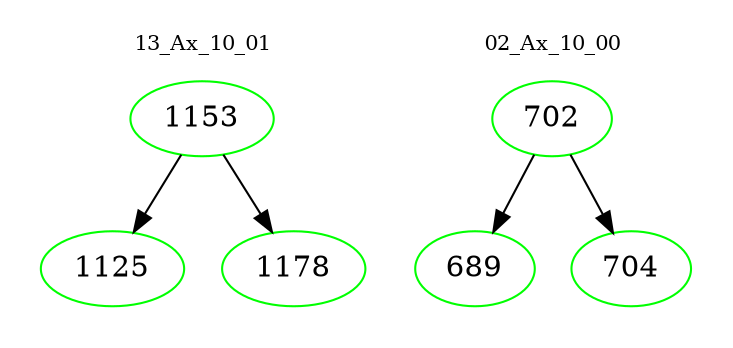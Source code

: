 digraph{
subgraph cluster_0 {
color = white
label = "13_Ax_10_01";
fontsize=10;
T0_1153 [label="1153", color="green"]
T0_1153 -> T0_1125 [color="black"]
T0_1125 [label="1125", color="green"]
T0_1153 -> T0_1178 [color="black"]
T0_1178 [label="1178", color="green"]
}
subgraph cluster_1 {
color = white
label = "02_Ax_10_00";
fontsize=10;
T1_702 [label="702", color="green"]
T1_702 -> T1_689 [color="black"]
T1_689 [label="689", color="green"]
T1_702 -> T1_704 [color="black"]
T1_704 [label="704", color="green"]
}
}
